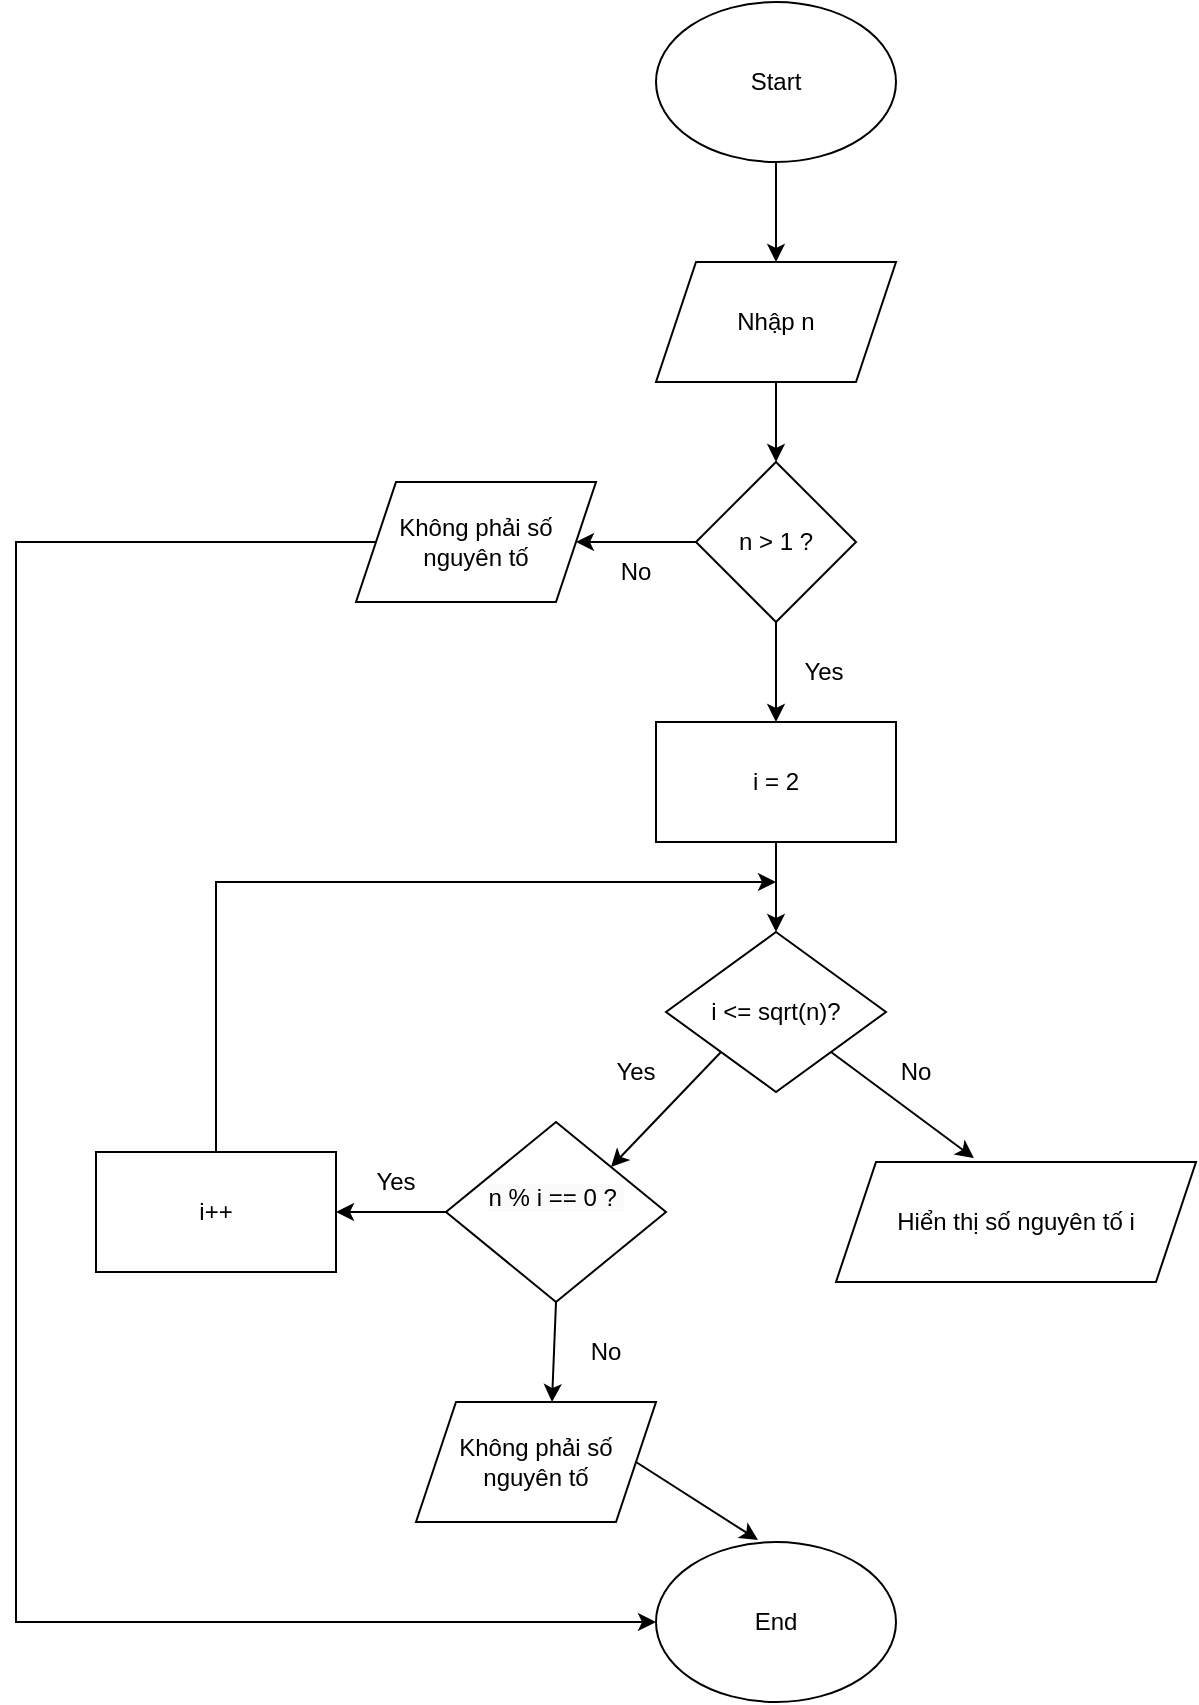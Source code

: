<mxfile version="25.0.1">
  <diagram name="Trang-1" id="9Ko7iEiI-cJkMCtudj9j">
    <mxGraphModel dx="880" dy="468" grid="1" gridSize="10" guides="1" tooltips="1" connect="1" arrows="1" fold="1" page="1" pageScale="1" pageWidth="827" pageHeight="1169" math="0" shadow="0">
      <root>
        <mxCell id="0" />
        <mxCell id="1" parent="0" />
        <mxCell id="VKd5q6u5XOCcNs-bLtD6-1" value="Start" style="ellipse;whiteSpace=wrap;html=1;" vertex="1" parent="1">
          <mxGeometry x="360" y="120" width="120" height="80" as="geometry" />
        </mxCell>
        <mxCell id="VKd5q6u5XOCcNs-bLtD6-2" value="Nhập n" style="shape=parallelogram;perimeter=parallelogramPerimeter;whiteSpace=wrap;html=1;fixedSize=1;" vertex="1" parent="1">
          <mxGeometry x="360" y="250" width="120" height="60" as="geometry" />
        </mxCell>
        <mxCell id="VKd5q6u5XOCcNs-bLtD6-3" value="n &amp;gt; &lt;span class=&quot;hljs-number&quot;&gt;1&amp;nbsp;&lt;/span&gt;?" style="rhombus;whiteSpace=wrap;html=1;" vertex="1" parent="1">
          <mxGeometry x="380" y="350" width="80" height="80" as="geometry" />
        </mxCell>
        <mxCell id="VKd5q6u5XOCcNs-bLtD6-4" value="Không phải số nguyên tố" style="shape=parallelogram;perimeter=parallelogramPerimeter;whiteSpace=wrap;html=1;fixedSize=1;" vertex="1" parent="1">
          <mxGeometry x="210" y="360" width="120" height="60" as="geometry" />
        </mxCell>
        <mxCell id="VKd5q6u5XOCcNs-bLtD6-5" value="" style="endArrow=classic;html=1;rounded=0;exitX=0;exitY=0.5;exitDx=0;exitDy=0;" edge="1" parent="1" source="VKd5q6u5XOCcNs-bLtD6-3" target="VKd5q6u5XOCcNs-bLtD6-4">
          <mxGeometry width="50" height="50" relative="1" as="geometry">
            <mxPoint x="390" y="460" as="sourcePoint" />
            <mxPoint x="440" y="410" as="targetPoint" />
          </mxGeometry>
        </mxCell>
        <mxCell id="VKd5q6u5XOCcNs-bLtD6-6" value="i = 2" style="rounded=0;whiteSpace=wrap;html=1;" vertex="1" parent="1">
          <mxGeometry x="360" y="480" width="120" height="60" as="geometry" />
        </mxCell>
        <mxCell id="VKd5q6u5XOCcNs-bLtD6-7" value="&lt;span class=&quot;hljs-selector-tag&quot;&gt;i&lt;/span&gt; &amp;lt;= sqrt(n)?" style="rhombus;whiteSpace=wrap;html=1;" vertex="1" parent="1">
          <mxGeometry x="365" y="585" width="110" height="80" as="geometry" />
        </mxCell>
        <mxCell id="VKd5q6u5XOCcNs-bLtD6-10" value="Hiển thị số nguyên tố i" style="shape=parallelogram;perimeter=parallelogramPerimeter;whiteSpace=wrap;html=1;fixedSize=1;" vertex="1" parent="1">
          <mxGeometry x="450" y="700" width="180" height="60" as="geometry" />
        </mxCell>
        <mxCell id="VKd5q6u5XOCcNs-bLtD6-11" value="&#xa;&lt;span style=&quot;color: rgb(0, 0, 0); font-family: Helvetica; font-size: 12px; font-style: normal; font-variant-ligatures: normal; font-variant-caps: normal; font-weight: 400; letter-spacing: normal; orphans: 2; text-align: center; text-indent: 0px; text-transform: none; widows: 2; word-spacing: 0px; -webkit-text-stroke-width: 0px; white-space: normal; background-color: rgb(251, 251, 251); text-decoration-thickness: initial; text-decoration-style: initial; text-decoration-color: initial; display: inline !important; float: none;&quot;&gt;n %&lt;span&gt;&amp;nbsp;&lt;/span&gt;&lt;/span&gt;&lt;span style=&quot;forced-color-adjust: none; color: rgb(0, 0, 0); font-family: Helvetica; font-size: 12px; font-style: normal; font-variant-ligatures: normal; font-variant-caps: normal; font-weight: 400; letter-spacing: normal; orphans: 2; text-align: center; text-indent: 0px; text-transform: none; widows: 2; word-spacing: 0px; -webkit-text-stroke-width: 0px; white-space: normal; background-color: rgb(251, 251, 251); text-decoration-thickness: initial; text-decoration-style: initial; text-decoration-color: initial;&quot; class=&quot;hljs-selector-tag&quot;&gt;i&lt;/span&gt;&lt;span style=&quot;color: rgb(0, 0, 0); font-family: Helvetica; font-size: 12px; font-style: normal; font-variant-ligatures: normal; font-variant-caps: normal; font-weight: 400; letter-spacing: normal; orphans: 2; text-align: center; text-indent: 0px; text-transform: none; widows: 2; word-spacing: 0px; -webkit-text-stroke-width: 0px; white-space: normal; background-color: rgb(251, 251, 251); text-decoration-thickness: initial; text-decoration-style: initial; text-decoration-color: initial; display: inline !important; float: none;&quot;&gt;&lt;span&gt;&amp;nbsp;&lt;/span&gt;==&lt;span&gt;&amp;nbsp;&lt;/span&gt;&lt;/span&gt;&lt;span style=&quot;forced-color-adjust: none; color: rgb(0, 0, 0); font-family: Helvetica; font-size: 12px; font-style: normal; font-variant-ligatures: normal; font-variant-caps: normal; font-weight: 400; letter-spacing: normal; orphans: 2; text-align: center; text-indent: 0px; text-transform: none; widows: 2; word-spacing: 0px; -webkit-text-stroke-width: 0px; white-space: normal; background-color: rgb(251, 251, 251); text-decoration-thickness: initial; text-decoration-style: initial; text-decoration-color: initial;&quot; class=&quot;hljs-number&quot;&gt;0&amp;nbsp;&lt;/span&gt;&lt;span style=&quot;color: rgb(0, 0, 0); font-family: Helvetica; font-size: 12px; font-style: normal; font-variant-ligatures: normal; font-variant-caps: normal; font-weight: 400; letter-spacing: normal; orphans: 2; text-align: center; text-indent: 0px; text-transform: none; widows: 2; word-spacing: 0px; -webkit-text-stroke-width: 0px; white-space: normal; background-color: rgb(251, 251, 251); text-decoration-thickness: initial; text-decoration-style: initial; text-decoration-color: initial; display: inline !important; float: none;&quot;&gt;?&amp;nbsp;&lt;/span&gt;&#xa;&#xa;" style="rhombus;whiteSpace=wrap;html=1;" vertex="1" parent="1">
          <mxGeometry x="255" y="680" width="110" height="90" as="geometry" />
        </mxCell>
        <mxCell id="VKd5q6u5XOCcNs-bLtD6-13" value="Không phải số nguyên tố" style="shape=parallelogram;perimeter=parallelogramPerimeter;whiteSpace=wrap;html=1;fixedSize=1;" vertex="1" parent="1">
          <mxGeometry x="240" y="820" width="120" height="60" as="geometry" />
        </mxCell>
        <mxCell id="VKd5q6u5XOCcNs-bLtD6-14" value="i++" style="rounded=0;whiteSpace=wrap;html=1;" vertex="1" parent="1">
          <mxGeometry x="80" y="695" width="120" height="60" as="geometry" />
        </mxCell>
        <mxCell id="VKd5q6u5XOCcNs-bLtD6-15" value="End" style="ellipse;whiteSpace=wrap;html=1;" vertex="1" parent="1">
          <mxGeometry x="360" y="890" width="120" height="80" as="geometry" />
        </mxCell>
        <mxCell id="VKd5q6u5XOCcNs-bLtD6-16" value="" style="endArrow=classic;html=1;rounded=0;exitX=0.5;exitY=1;exitDx=0;exitDy=0;entryX=0.5;entryY=0;entryDx=0;entryDy=0;" edge="1" parent="1" source="VKd5q6u5XOCcNs-bLtD6-1" target="VKd5q6u5XOCcNs-bLtD6-2">
          <mxGeometry width="50" height="50" relative="1" as="geometry">
            <mxPoint x="390" y="410" as="sourcePoint" />
            <mxPoint x="440" y="360" as="targetPoint" />
          </mxGeometry>
        </mxCell>
        <mxCell id="VKd5q6u5XOCcNs-bLtD6-17" value="" style="endArrow=classic;html=1;rounded=0;exitX=0.5;exitY=1;exitDx=0;exitDy=0;entryX=0.5;entryY=0;entryDx=0;entryDy=0;" edge="1" parent="1" source="VKd5q6u5XOCcNs-bLtD6-2" target="VKd5q6u5XOCcNs-bLtD6-3">
          <mxGeometry width="50" height="50" relative="1" as="geometry">
            <mxPoint x="390" y="410" as="sourcePoint" />
            <mxPoint x="440" y="360" as="targetPoint" />
          </mxGeometry>
        </mxCell>
        <mxCell id="VKd5q6u5XOCcNs-bLtD6-18" value="" style="endArrow=classic;html=1;rounded=0;exitX=0.5;exitY=1;exitDx=0;exitDy=0;" edge="1" parent="1" source="VKd5q6u5XOCcNs-bLtD6-3" target="VKd5q6u5XOCcNs-bLtD6-6">
          <mxGeometry width="50" height="50" relative="1" as="geometry">
            <mxPoint x="390" y="430" as="sourcePoint" />
            <mxPoint x="440" y="380" as="targetPoint" />
          </mxGeometry>
        </mxCell>
        <mxCell id="VKd5q6u5XOCcNs-bLtD6-19" value="" style="endArrow=classic;html=1;rounded=0;exitX=0.5;exitY=1;exitDx=0;exitDy=0;entryX=0.5;entryY=0;entryDx=0;entryDy=0;" edge="1" parent="1" source="VKd5q6u5XOCcNs-bLtD6-6" target="VKd5q6u5XOCcNs-bLtD6-7">
          <mxGeometry width="50" height="50" relative="1" as="geometry">
            <mxPoint x="390" y="640" as="sourcePoint" />
            <mxPoint x="440" y="590" as="targetPoint" />
          </mxGeometry>
        </mxCell>
        <mxCell id="VKd5q6u5XOCcNs-bLtD6-20" value="" style="endArrow=classic;html=1;rounded=0;exitX=1;exitY=1;exitDx=0;exitDy=0;entryX=0.383;entryY=-0.033;entryDx=0;entryDy=0;entryPerimeter=0;" edge="1" parent="1" source="VKd5q6u5XOCcNs-bLtD6-7" target="VKd5q6u5XOCcNs-bLtD6-10">
          <mxGeometry width="50" height="50" relative="1" as="geometry">
            <mxPoint x="390" y="730" as="sourcePoint" />
            <mxPoint x="440" y="680" as="targetPoint" />
          </mxGeometry>
        </mxCell>
        <mxCell id="VKd5q6u5XOCcNs-bLtD6-21" value="" style="endArrow=classic;html=1;rounded=0;exitX=0;exitY=1;exitDx=0;exitDy=0;entryX=1;entryY=0;entryDx=0;entryDy=0;" edge="1" parent="1" source="VKd5q6u5XOCcNs-bLtD6-7" target="VKd5q6u5XOCcNs-bLtD6-11">
          <mxGeometry width="50" height="50" relative="1" as="geometry">
            <mxPoint x="390" y="730" as="sourcePoint" />
            <mxPoint x="440" y="680" as="targetPoint" />
          </mxGeometry>
        </mxCell>
        <mxCell id="VKd5q6u5XOCcNs-bLtD6-23" value="" style="endArrow=classic;html=1;rounded=0;exitX=0.5;exitY=1;exitDx=0;exitDy=0;" edge="1" parent="1" source="VKd5q6u5XOCcNs-bLtD6-11">
          <mxGeometry width="50" height="50" relative="1" as="geometry">
            <mxPoint x="390" y="820" as="sourcePoint" />
            <mxPoint x="308" y="820" as="targetPoint" />
          </mxGeometry>
        </mxCell>
        <mxCell id="VKd5q6u5XOCcNs-bLtD6-25" value="" style="endArrow=classic;html=1;rounded=0;exitX=0;exitY=0.5;exitDx=0;exitDy=0;entryX=1;entryY=0.5;entryDx=0;entryDy=0;" edge="1" parent="1" source="VKd5q6u5XOCcNs-bLtD6-11" target="VKd5q6u5XOCcNs-bLtD6-14">
          <mxGeometry width="50" height="50" relative="1" as="geometry">
            <mxPoint x="390" y="820" as="sourcePoint" />
            <mxPoint x="440" y="770" as="targetPoint" />
          </mxGeometry>
        </mxCell>
        <mxCell id="VKd5q6u5XOCcNs-bLtD6-26" value="" style="endArrow=classic;html=1;rounded=0;exitX=0.5;exitY=0;exitDx=0;exitDy=0;" edge="1" parent="1" source="VKd5q6u5XOCcNs-bLtD6-14">
          <mxGeometry width="50" height="50" relative="1" as="geometry">
            <mxPoint x="390" y="820" as="sourcePoint" />
            <mxPoint x="420" y="560" as="targetPoint" />
            <Array as="points">
              <mxPoint x="140" y="560" />
            </Array>
          </mxGeometry>
        </mxCell>
        <mxCell id="VKd5q6u5XOCcNs-bLtD6-27" value="" style="endArrow=classic;html=1;rounded=0;exitX=1;exitY=0.5;exitDx=0;exitDy=0;entryX=0.425;entryY=-0.012;entryDx=0;entryDy=0;entryPerimeter=0;" edge="1" parent="1" source="VKd5q6u5XOCcNs-bLtD6-13" target="VKd5q6u5XOCcNs-bLtD6-15">
          <mxGeometry width="50" height="50" relative="1" as="geometry">
            <mxPoint x="390" y="820" as="sourcePoint" />
            <mxPoint x="440" y="770" as="targetPoint" />
          </mxGeometry>
        </mxCell>
        <mxCell id="VKd5q6u5XOCcNs-bLtD6-28" value="" style="endArrow=classic;html=1;rounded=0;exitX=0;exitY=0.5;exitDx=0;exitDy=0;entryX=0;entryY=0.5;entryDx=0;entryDy=0;" edge="1" parent="1" source="VKd5q6u5XOCcNs-bLtD6-4" target="VKd5q6u5XOCcNs-bLtD6-15">
          <mxGeometry width="50" height="50" relative="1" as="geometry">
            <mxPoint x="390" y="630" as="sourcePoint" />
            <mxPoint x="440" y="580" as="targetPoint" />
            <Array as="points">
              <mxPoint x="40" y="390" />
              <mxPoint x="40" y="930" />
            </Array>
          </mxGeometry>
        </mxCell>
        <mxCell id="VKd5q6u5XOCcNs-bLtD6-29" value="Yes" style="text;html=1;align=center;verticalAlign=middle;whiteSpace=wrap;rounded=0;" vertex="1" parent="1">
          <mxGeometry x="414" y="440" width="60" height="30" as="geometry" />
        </mxCell>
        <mxCell id="VKd5q6u5XOCcNs-bLtD6-30" value="No" style="text;html=1;align=center;verticalAlign=middle;whiteSpace=wrap;rounded=0;" vertex="1" parent="1">
          <mxGeometry x="320" y="390" width="60" height="30" as="geometry" />
        </mxCell>
        <mxCell id="VKd5q6u5XOCcNs-bLtD6-31" value="No" style="text;html=1;align=center;verticalAlign=middle;whiteSpace=wrap;rounded=0;" vertex="1" parent="1">
          <mxGeometry x="460" y="640" width="60" height="30" as="geometry" />
        </mxCell>
        <mxCell id="VKd5q6u5XOCcNs-bLtD6-32" value="Yes" style="text;html=1;align=center;verticalAlign=middle;whiteSpace=wrap;rounded=0;" vertex="1" parent="1">
          <mxGeometry x="320" y="640" width="60" height="30" as="geometry" />
        </mxCell>
        <mxCell id="VKd5q6u5XOCcNs-bLtD6-34" value="No" style="text;html=1;align=center;verticalAlign=middle;whiteSpace=wrap;rounded=0;" vertex="1" parent="1">
          <mxGeometry x="305" y="780" width="60" height="30" as="geometry" />
        </mxCell>
        <mxCell id="VKd5q6u5XOCcNs-bLtD6-35" value="Yes" style="text;html=1;align=center;verticalAlign=middle;whiteSpace=wrap;rounded=0;" vertex="1" parent="1">
          <mxGeometry x="200" y="695" width="60" height="30" as="geometry" />
        </mxCell>
      </root>
    </mxGraphModel>
  </diagram>
</mxfile>
